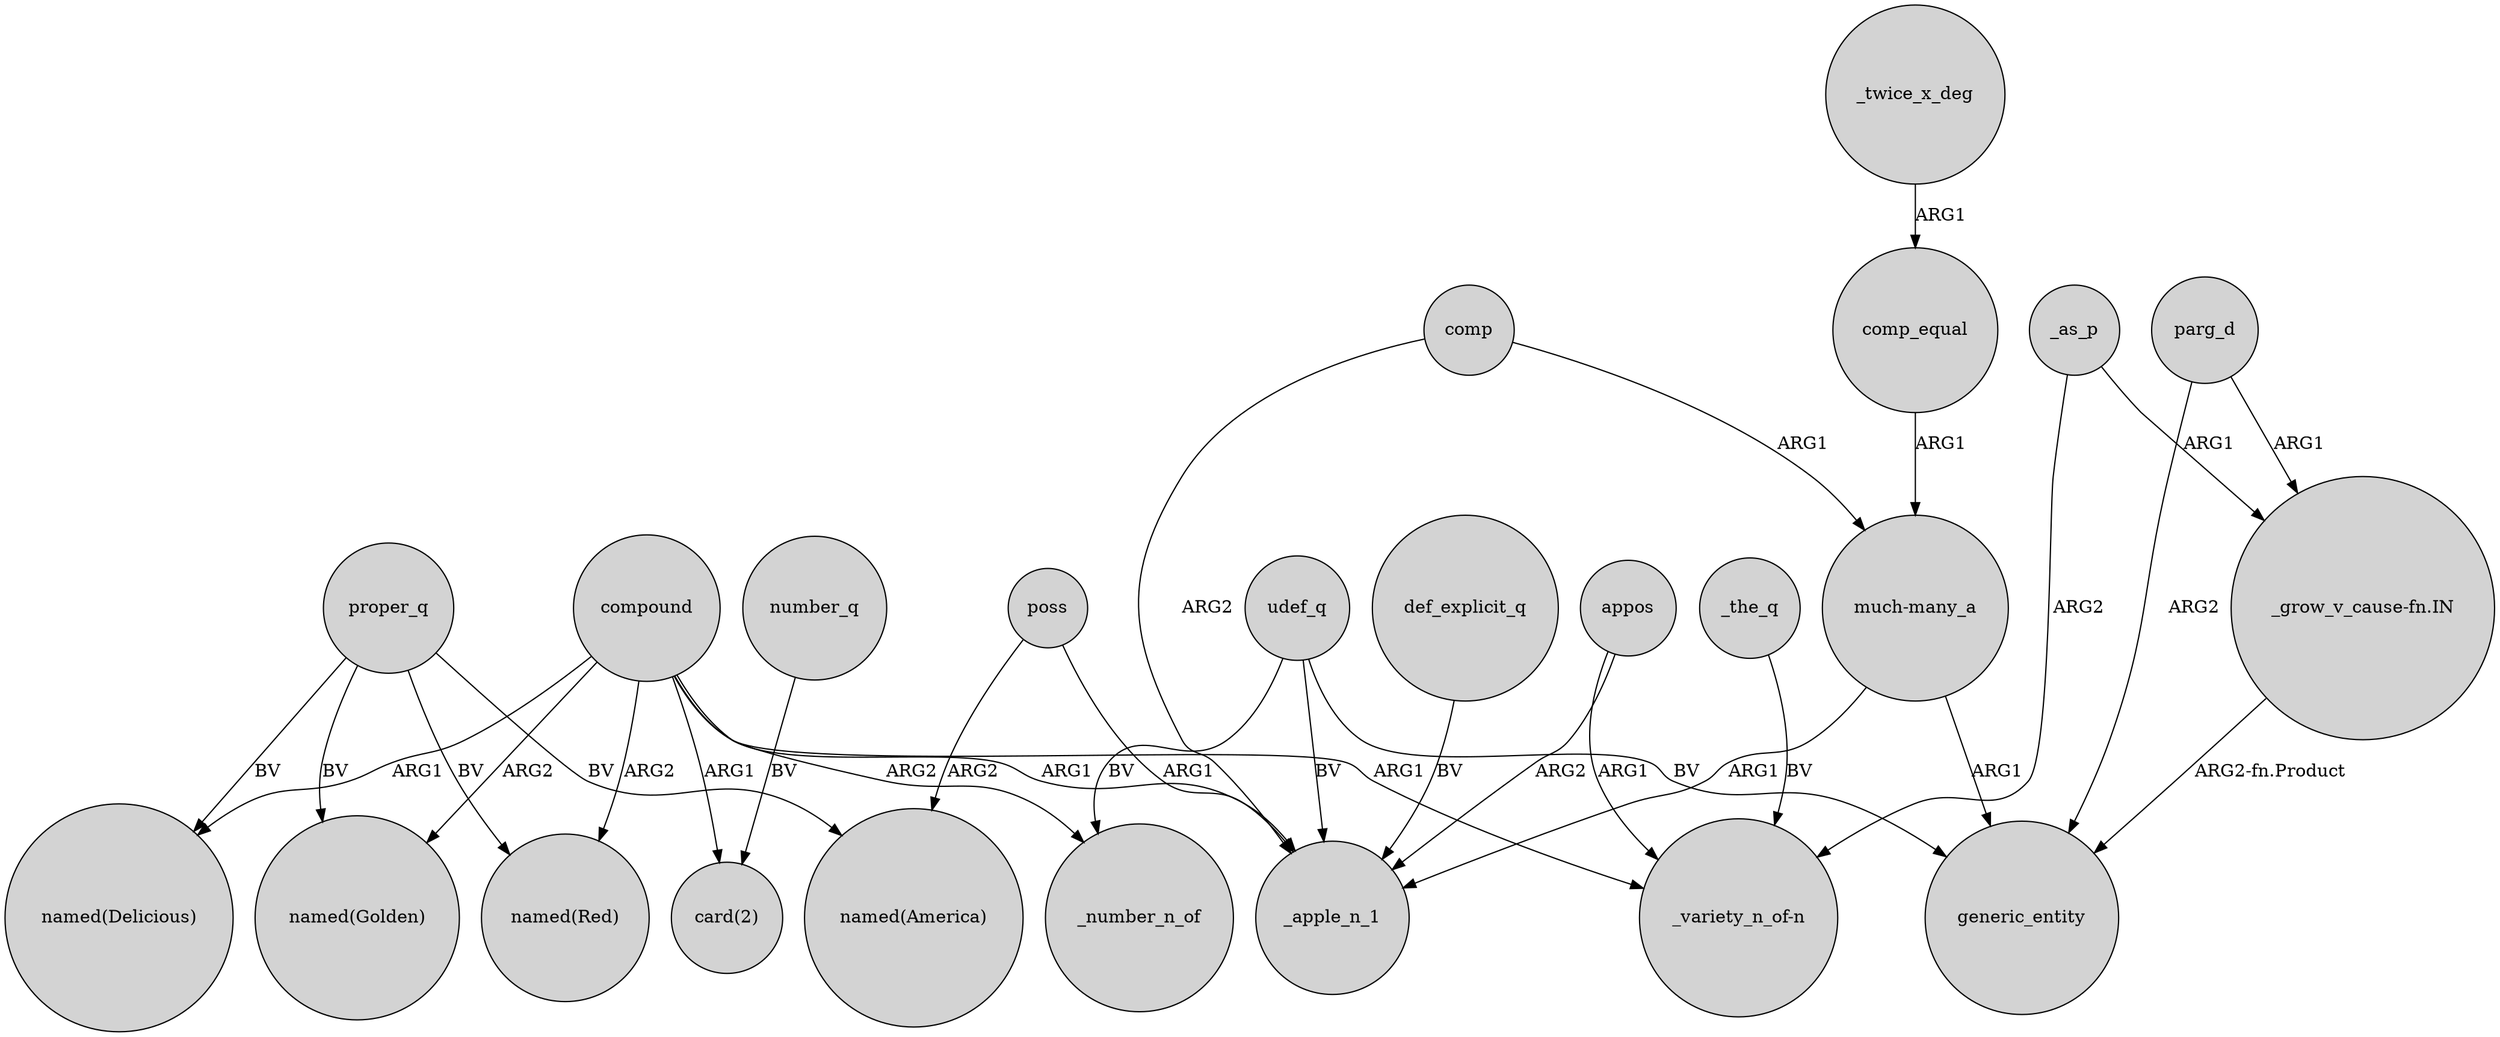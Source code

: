 digraph {
	node [shape=circle style=filled]
	compound -> "named(Golden)" [label=ARG2]
	appos -> "_variety_n_of-n" [label=ARG1]
	udef_q -> generic_entity [label=BV]
	udef_q -> _number_n_of [label=BV]
	"_grow_v_cause-fn.IN" -> generic_entity [label="ARG2-fn.Product"]
	_the_q -> "_variety_n_of-n" [label=BV]
	"much-many_a" -> generic_entity [label=ARG1]
	parg_d -> generic_entity [label=ARG2]
	"much-many_a" -> _apple_n_1 [label=ARG1]
	compound -> _apple_n_1 [label=ARG1]
	comp_equal -> "much-many_a" [label=ARG1]
	comp -> _apple_n_1 [label=ARG2]
	def_explicit_q -> _apple_n_1 [label=BV]
	proper_q -> "named(Golden)" [label=BV]
	poss -> "named(America)" [label=ARG2]
	proper_q -> "named(Delicious)" [label=BV]
	_as_p -> "_grow_v_cause-fn.IN" [label=ARG1]
	comp -> "much-many_a" [label=ARG1]
	_as_p -> "_variety_n_of-n" [label=ARG2]
	poss -> _apple_n_1 [label=ARG1]
	_twice_x_deg -> comp_equal [label=ARG1]
	compound -> "card(2)" [label=ARG1]
	compound -> "_variety_n_of-n" [label=ARG1]
	compound -> "named(Delicious)" [label=ARG1]
	udef_q -> _apple_n_1 [label=BV]
	appos -> _apple_n_1 [label=ARG2]
	proper_q -> "named(Red)" [label=BV]
	parg_d -> "_grow_v_cause-fn.IN" [label=ARG1]
	compound -> "named(Red)" [label=ARG2]
	compound -> _number_n_of [label=ARG2]
	number_q -> "card(2)" [label=BV]
	proper_q -> "named(America)" [label=BV]
}
